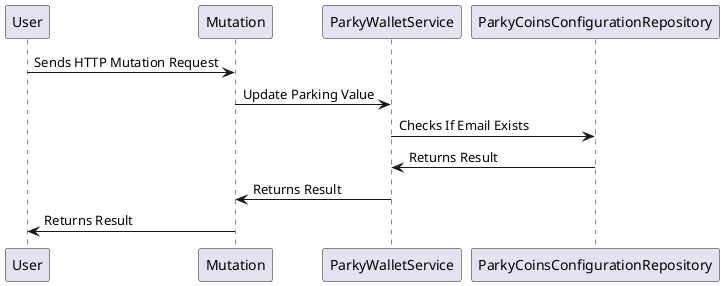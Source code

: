 @startuml updateParkingValue
User -> Mutation: Sends HTTP Mutation Request
Mutation -> ParkyWalletService: Update Parking Value
ParkyWalletService -> ParkyCoinsConfigurationRepository: Checks If Email Exists
ParkyWalletService <- ParkyCoinsConfigurationRepository: Returns Result
Mutation <- ParkyWalletService: Returns Result
User <- Mutation: Returns Result
@enduml